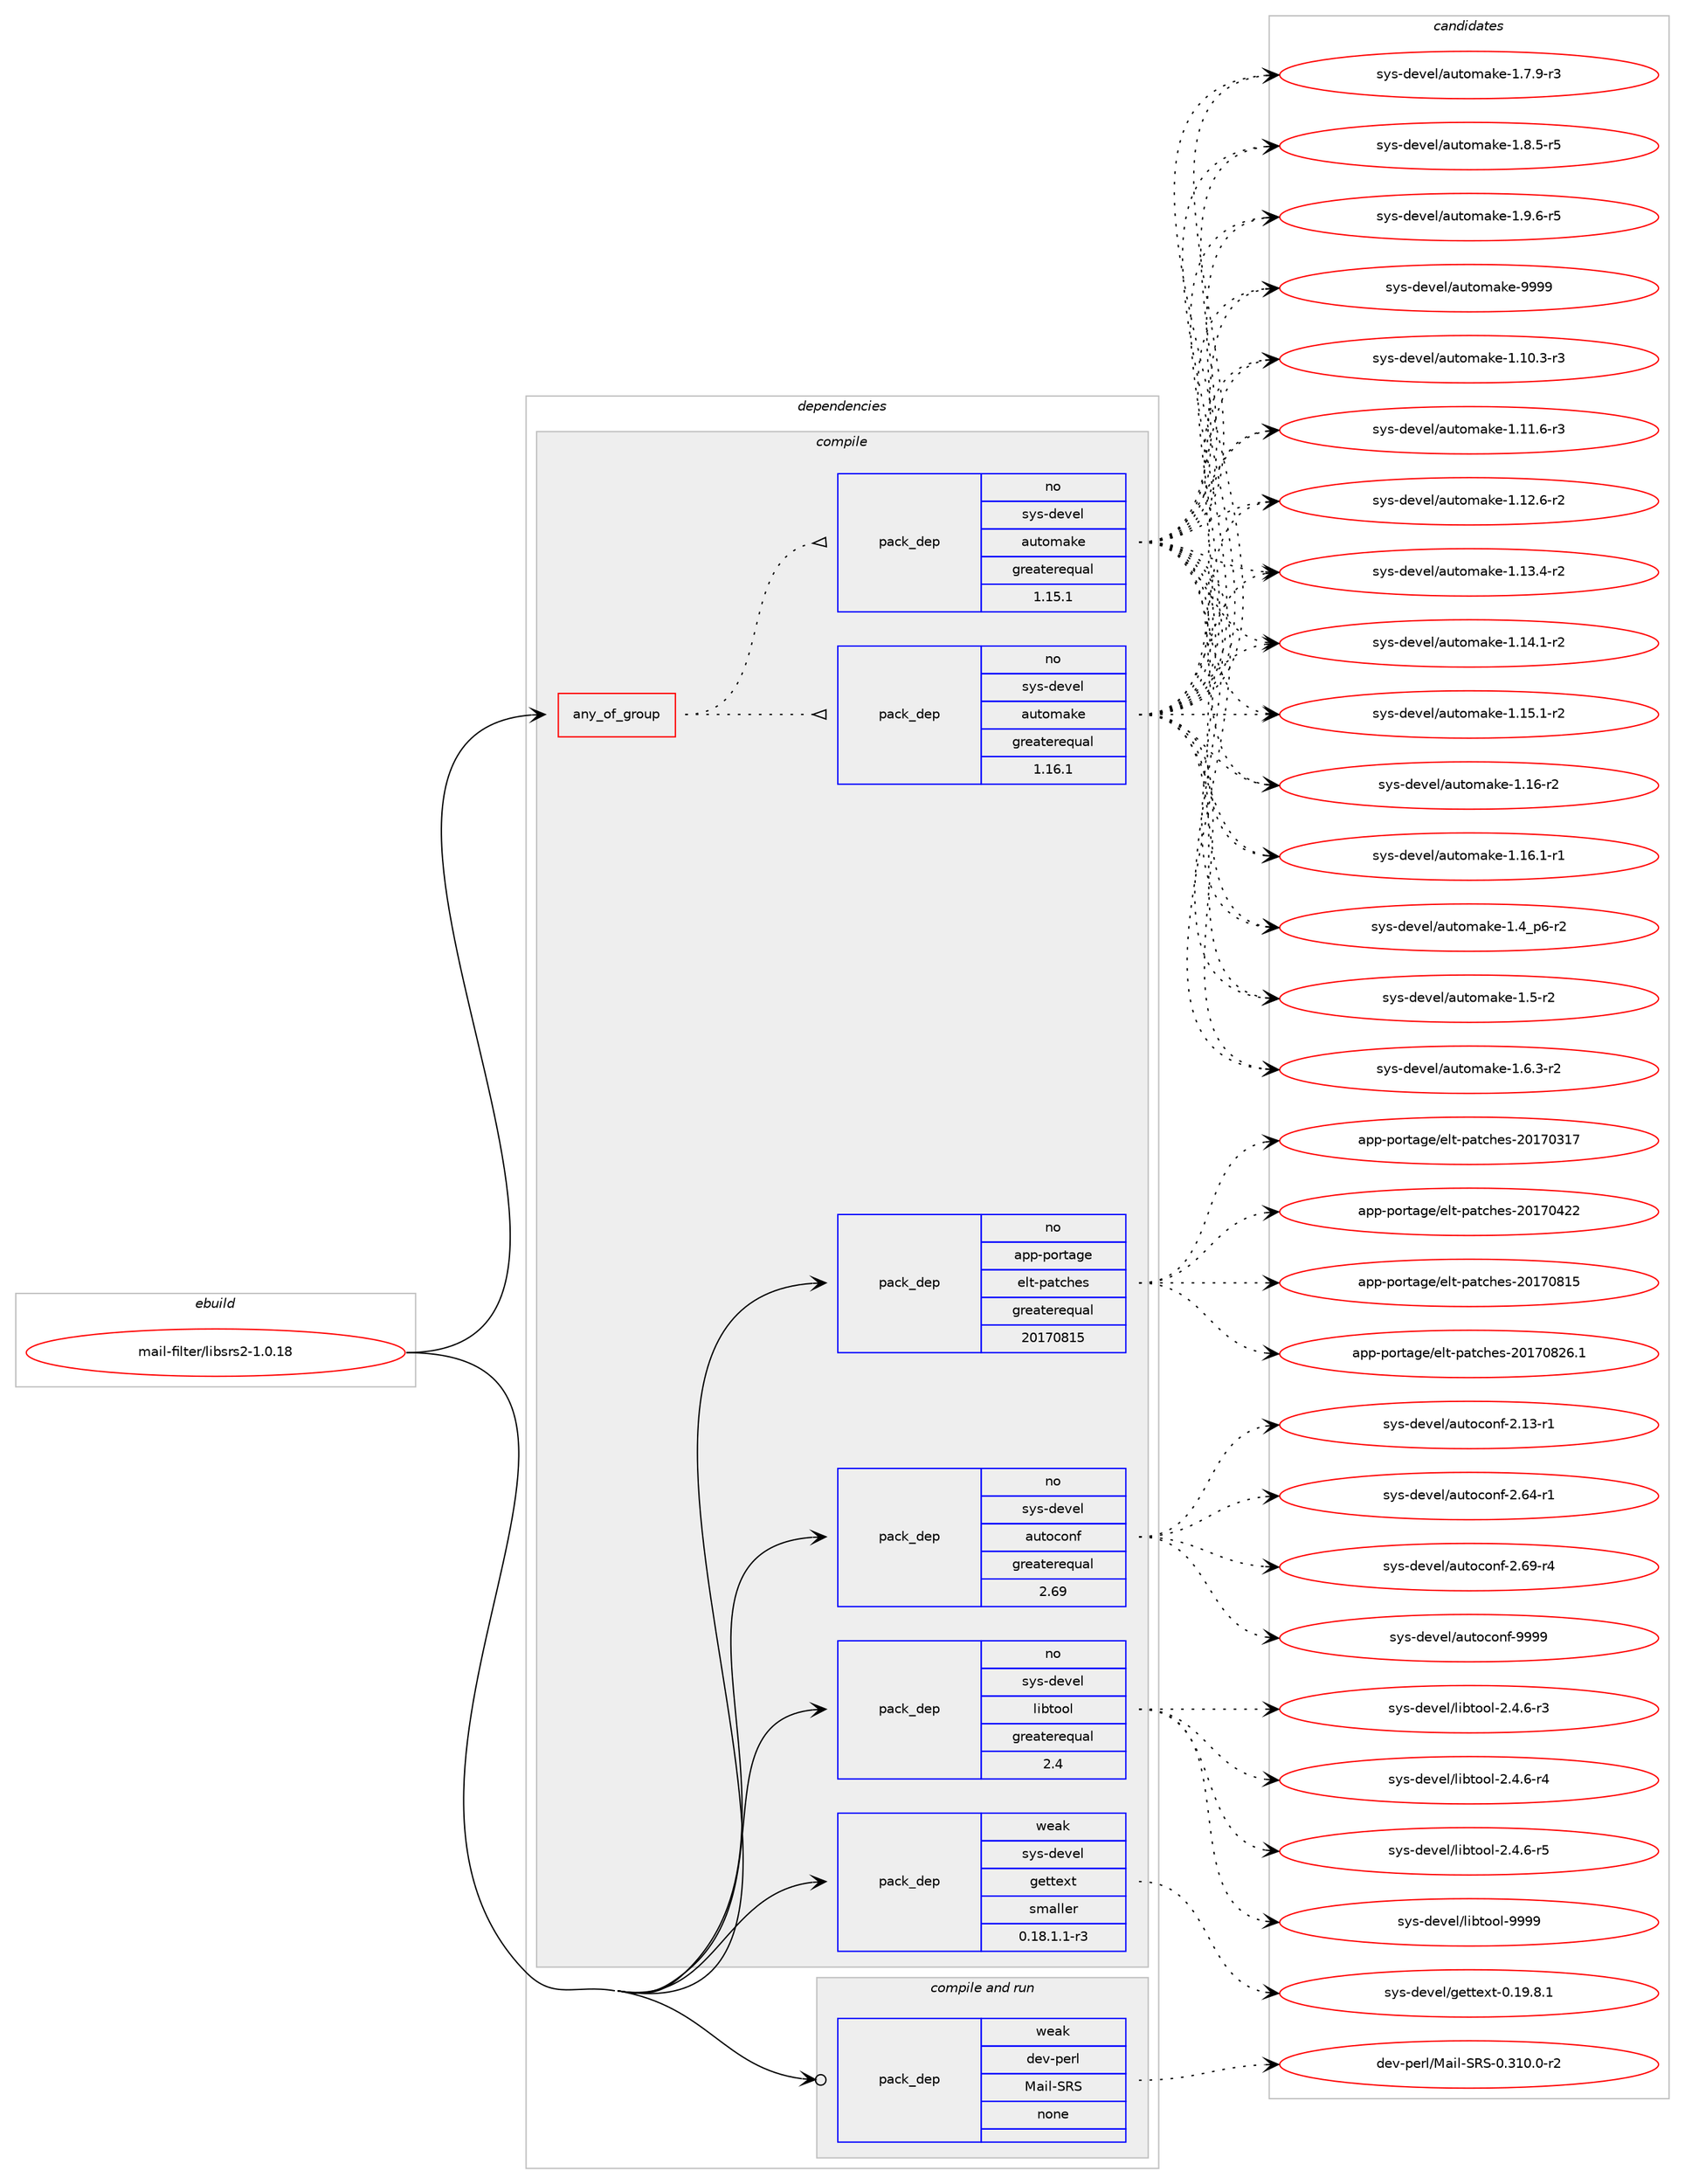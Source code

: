 digraph prolog {

# *************
# Graph options
# *************

newrank=true;
concentrate=true;
compound=true;
graph [rankdir=LR,fontname=Helvetica,fontsize=10,ranksep=1.5];#, ranksep=2.5, nodesep=0.2];
edge  [arrowhead=vee];
node  [fontname=Helvetica,fontsize=10];

# **********
# The ebuild
# **********

subgraph cluster_leftcol {
color=gray;
rank=same;
label=<<i>ebuild</i>>;
id [label="mail-filter/libsrs2-1.0.18", color=red, width=4, href="../mail-filter/libsrs2-1.0.18.svg"];
}

# ****************
# The dependencies
# ****************

subgraph cluster_midcol {
color=gray;
label=<<i>dependencies</i>>;
subgraph cluster_compile {
fillcolor="#eeeeee";
style=filled;
label=<<i>compile</i>>;
subgraph any24454 {
dependency1595330 [label=<<TABLE BORDER="0" CELLBORDER="1" CELLSPACING="0" CELLPADDING="4"><TR><TD CELLPADDING="10">any_of_group</TD></TR></TABLE>>, shape=none, color=red];subgraph pack1139378 {
dependency1595331 [label=<<TABLE BORDER="0" CELLBORDER="1" CELLSPACING="0" CELLPADDING="4" WIDTH="220"><TR><TD ROWSPAN="6" CELLPADDING="30">pack_dep</TD></TR><TR><TD WIDTH="110">no</TD></TR><TR><TD>sys-devel</TD></TR><TR><TD>automake</TD></TR><TR><TD>greaterequal</TD></TR><TR><TD>1.16.1</TD></TR></TABLE>>, shape=none, color=blue];
}
dependency1595330:e -> dependency1595331:w [weight=20,style="dotted",arrowhead="oinv"];
subgraph pack1139379 {
dependency1595332 [label=<<TABLE BORDER="0" CELLBORDER="1" CELLSPACING="0" CELLPADDING="4" WIDTH="220"><TR><TD ROWSPAN="6" CELLPADDING="30">pack_dep</TD></TR><TR><TD WIDTH="110">no</TD></TR><TR><TD>sys-devel</TD></TR><TR><TD>automake</TD></TR><TR><TD>greaterequal</TD></TR><TR><TD>1.15.1</TD></TR></TABLE>>, shape=none, color=blue];
}
dependency1595330:e -> dependency1595332:w [weight=20,style="dotted",arrowhead="oinv"];
}
id:e -> dependency1595330:w [weight=20,style="solid",arrowhead="vee"];
subgraph pack1139380 {
dependency1595333 [label=<<TABLE BORDER="0" CELLBORDER="1" CELLSPACING="0" CELLPADDING="4" WIDTH="220"><TR><TD ROWSPAN="6" CELLPADDING="30">pack_dep</TD></TR><TR><TD WIDTH="110">no</TD></TR><TR><TD>app-portage</TD></TR><TR><TD>elt-patches</TD></TR><TR><TD>greaterequal</TD></TR><TR><TD>20170815</TD></TR></TABLE>>, shape=none, color=blue];
}
id:e -> dependency1595333:w [weight=20,style="solid",arrowhead="vee"];
subgraph pack1139381 {
dependency1595334 [label=<<TABLE BORDER="0" CELLBORDER="1" CELLSPACING="0" CELLPADDING="4" WIDTH="220"><TR><TD ROWSPAN="6" CELLPADDING="30">pack_dep</TD></TR><TR><TD WIDTH="110">no</TD></TR><TR><TD>sys-devel</TD></TR><TR><TD>autoconf</TD></TR><TR><TD>greaterequal</TD></TR><TR><TD>2.69</TD></TR></TABLE>>, shape=none, color=blue];
}
id:e -> dependency1595334:w [weight=20,style="solid",arrowhead="vee"];
subgraph pack1139382 {
dependency1595335 [label=<<TABLE BORDER="0" CELLBORDER="1" CELLSPACING="0" CELLPADDING="4" WIDTH="220"><TR><TD ROWSPAN="6" CELLPADDING="30">pack_dep</TD></TR><TR><TD WIDTH="110">no</TD></TR><TR><TD>sys-devel</TD></TR><TR><TD>libtool</TD></TR><TR><TD>greaterequal</TD></TR><TR><TD>2.4</TD></TR></TABLE>>, shape=none, color=blue];
}
id:e -> dependency1595335:w [weight=20,style="solid",arrowhead="vee"];
subgraph pack1139383 {
dependency1595336 [label=<<TABLE BORDER="0" CELLBORDER="1" CELLSPACING="0" CELLPADDING="4" WIDTH="220"><TR><TD ROWSPAN="6" CELLPADDING="30">pack_dep</TD></TR><TR><TD WIDTH="110">weak</TD></TR><TR><TD>sys-devel</TD></TR><TR><TD>gettext</TD></TR><TR><TD>smaller</TD></TR><TR><TD>0.18.1.1-r3</TD></TR></TABLE>>, shape=none, color=blue];
}
id:e -> dependency1595336:w [weight=20,style="solid",arrowhead="vee"];
}
subgraph cluster_compileandrun {
fillcolor="#eeeeee";
style=filled;
label=<<i>compile and run</i>>;
subgraph pack1139384 {
dependency1595337 [label=<<TABLE BORDER="0" CELLBORDER="1" CELLSPACING="0" CELLPADDING="4" WIDTH="220"><TR><TD ROWSPAN="6" CELLPADDING="30">pack_dep</TD></TR><TR><TD WIDTH="110">weak</TD></TR><TR><TD>dev-perl</TD></TR><TR><TD>Mail-SRS</TD></TR><TR><TD>none</TD></TR><TR><TD></TD></TR></TABLE>>, shape=none, color=blue];
}
id:e -> dependency1595337:w [weight=20,style="solid",arrowhead="odotvee"];
}
subgraph cluster_run {
fillcolor="#eeeeee";
style=filled;
label=<<i>run</i>>;
}
}

# **************
# The candidates
# **************

subgraph cluster_choices {
rank=same;
color=gray;
label=<<i>candidates</i>>;

subgraph choice1139378 {
color=black;
nodesep=1;
choice11512111545100101118101108479711711611110997107101454946494846514511451 [label="sys-devel/automake-1.10.3-r3", color=red, width=4,href="../sys-devel/automake-1.10.3-r3.svg"];
choice11512111545100101118101108479711711611110997107101454946494946544511451 [label="sys-devel/automake-1.11.6-r3", color=red, width=4,href="../sys-devel/automake-1.11.6-r3.svg"];
choice11512111545100101118101108479711711611110997107101454946495046544511450 [label="sys-devel/automake-1.12.6-r2", color=red, width=4,href="../sys-devel/automake-1.12.6-r2.svg"];
choice11512111545100101118101108479711711611110997107101454946495146524511450 [label="sys-devel/automake-1.13.4-r2", color=red, width=4,href="../sys-devel/automake-1.13.4-r2.svg"];
choice11512111545100101118101108479711711611110997107101454946495246494511450 [label="sys-devel/automake-1.14.1-r2", color=red, width=4,href="../sys-devel/automake-1.14.1-r2.svg"];
choice11512111545100101118101108479711711611110997107101454946495346494511450 [label="sys-devel/automake-1.15.1-r2", color=red, width=4,href="../sys-devel/automake-1.15.1-r2.svg"];
choice1151211154510010111810110847971171161111099710710145494649544511450 [label="sys-devel/automake-1.16-r2", color=red, width=4,href="../sys-devel/automake-1.16-r2.svg"];
choice11512111545100101118101108479711711611110997107101454946495446494511449 [label="sys-devel/automake-1.16.1-r1", color=red, width=4,href="../sys-devel/automake-1.16.1-r1.svg"];
choice115121115451001011181011084797117116111109971071014549465295112544511450 [label="sys-devel/automake-1.4_p6-r2", color=red, width=4,href="../sys-devel/automake-1.4_p6-r2.svg"];
choice11512111545100101118101108479711711611110997107101454946534511450 [label="sys-devel/automake-1.5-r2", color=red, width=4,href="../sys-devel/automake-1.5-r2.svg"];
choice115121115451001011181011084797117116111109971071014549465446514511450 [label="sys-devel/automake-1.6.3-r2", color=red, width=4,href="../sys-devel/automake-1.6.3-r2.svg"];
choice115121115451001011181011084797117116111109971071014549465546574511451 [label="sys-devel/automake-1.7.9-r3", color=red, width=4,href="../sys-devel/automake-1.7.9-r3.svg"];
choice115121115451001011181011084797117116111109971071014549465646534511453 [label="sys-devel/automake-1.8.5-r5", color=red, width=4,href="../sys-devel/automake-1.8.5-r5.svg"];
choice115121115451001011181011084797117116111109971071014549465746544511453 [label="sys-devel/automake-1.9.6-r5", color=red, width=4,href="../sys-devel/automake-1.9.6-r5.svg"];
choice115121115451001011181011084797117116111109971071014557575757 [label="sys-devel/automake-9999", color=red, width=4,href="../sys-devel/automake-9999.svg"];
dependency1595331:e -> choice11512111545100101118101108479711711611110997107101454946494846514511451:w [style=dotted,weight="100"];
dependency1595331:e -> choice11512111545100101118101108479711711611110997107101454946494946544511451:w [style=dotted,weight="100"];
dependency1595331:e -> choice11512111545100101118101108479711711611110997107101454946495046544511450:w [style=dotted,weight="100"];
dependency1595331:e -> choice11512111545100101118101108479711711611110997107101454946495146524511450:w [style=dotted,weight="100"];
dependency1595331:e -> choice11512111545100101118101108479711711611110997107101454946495246494511450:w [style=dotted,weight="100"];
dependency1595331:e -> choice11512111545100101118101108479711711611110997107101454946495346494511450:w [style=dotted,weight="100"];
dependency1595331:e -> choice1151211154510010111810110847971171161111099710710145494649544511450:w [style=dotted,weight="100"];
dependency1595331:e -> choice11512111545100101118101108479711711611110997107101454946495446494511449:w [style=dotted,weight="100"];
dependency1595331:e -> choice115121115451001011181011084797117116111109971071014549465295112544511450:w [style=dotted,weight="100"];
dependency1595331:e -> choice11512111545100101118101108479711711611110997107101454946534511450:w [style=dotted,weight="100"];
dependency1595331:e -> choice115121115451001011181011084797117116111109971071014549465446514511450:w [style=dotted,weight="100"];
dependency1595331:e -> choice115121115451001011181011084797117116111109971071014549465546574511451:w [style=dotted,weight="100"];
dependency1595331:e -> choice115121115451001011181011084797117116111109971071014549465646534511453:w [style=dotted,weight="100"];
dependency1595331:e -> choice115121115451001011181011084797117116111109971071014549465746544511453:w [style=dotted,weight="100"];
dependency1595331:e -> choice115121115451001011181011084797117116111109971071014557575757:w [style=dotted,weight="100"];
}
subgraph choice1139379 {
color=black;
nodesep=1;
choice11512111545100101118101108479711711611110997107101454946494846514511451 [label="sys-devel/automake-1.10.3-r3", color=red, width=4,href="../sys-devel/automake-1.10.3-r3.svg"];
choice11512111545100101118101108479711711611110997107101454946494946544511451 [label="sys-devel/automake-1.11.6-r3", color=red, width=4,href="../sys-devel/automake-1.11.6-r3.svg"];
choice11512111545100101118101108479711711611110997107101454946495046544511450 [label="sys-devel/automake-1.12.6-r2", color=red, width=4,href="../sys-devel/automake-1.12.6-r2.svg"];
choice11512111545100101118101108479711711611110997107101454946495146524511450 [label="sys-devel/automake-1.13.4-r2", color=red, width=4,href="../sys-devel/automake-1.13.4-r2.svg"];
choice11512111545100101118101108479711711611110997107101454946495246494511450 [label="sys-devel/automake-1.14.1-r2", color=red, width=4,href="../sys-devel/automake-1.14.1-r2.svg"];
choice11512111545100101118101108479711711611110997107101454946495346494511450 [label="sys-devel/automake-1.15.1-r2", color=red, width=4,href="../sys-devel/automake-1.15.1-r2.svg"];
choice1151211154510010111810110847971171161111099710710145494649544511450 [label="sys-devel/automake-1.16-r2", color=red, width=4,href="../sys-devel/automake-1.16-r2.svg"];
choice11512111545100101118101108479711711611110997107101454946495446494511449 [label="sys-devel/automake-1.16.1-r1", color=red, width=4,href="../sys-devel/automake-1.16.1-r1.svg"];
choice115121115451001011181011084797117116111109971071014549465295112544511450 [label="sys-devel/automake-1.4_p6-r2", color=red, width=4,href="../sys-devel/automake-1.4_p6-r2.svg"];
choice11512111545100101118101108479711711611110997107101454946534511450 [label="sys-devel/automake-1.5-r2", color=red, width=4,href="../sys-devel/automake-1.5-r2.svg"];
choice115121115451001011181011084797117116111109971071014549465446514511450 [label="sys-devel/automake-1.6.3-r2", color=red, width=4,href="../sys-devel/automake-1.6.3-r2.svg"];
choice115121115451001011181011084797117116111109971071014549465546574511451 [label="sys-devel/automake-1.7.9-r3", color=red, width=4,href="../sys-devel/automake-1.7.9-r3.svg"];
choice115121115451001011181011084797117116111109971071014549465646534511453 [label="sys-devel/automake-1.8.5-r5", color=red, width=4,href="../sys-devel/automake-1.8.5-r5.svg"];
choice115121115451001011181011084797117116111109971071014549465746544511453 [label="sys-devel/automake-1.9.6-r5", color=red, width=4,href="../sys-devel/automake-1.9.6-r5.svg"];
choice115121115451001011181011084797117116111109971071014557575757 [label="sys-devel/automake-9999", color=red, width=4,href="../sys-devel/automake-9999.svg"];
dependency1595332:e -> choice11512111545100101118101108479711711611110997107101454946494846514511451:w [style=dotted,weight="100"];
dependency1595332:e -> choice11512111545100101118101108479711711611110997107101454946494946544511451:w [style=dotted,weight="100"];
dependency1595332:e -> choice11512111545100101118101108479711711611110997107101454946495046544511450:w [style=dotted,weight="100"];
dependency1595332:e -> choice11512111545100101118101108479711711611110997107101454946495146524511450:w [style=dotted,weight="100"];
dependency1595332:e -> choice11512111545100101118101108479711711611110997107101454946495246494511450:w [style=dotted,weight="100"];
dependency1595332:e -> choice11512111545100101118101108479711711611110997107101454946495346494511450:w [style=dotted,weight="100"];
dependency1595332:e -> choice1151211154510010111810110847971171161111099710710145494649544511450:w [style=dotted,weight="100"];
dependency1595332:e -> choice11512111545100101118101108479711711611110997107101454946495446494511449:w [style=dotted,weight="100"];
dependency1595332:e -> choice115121115451001011181011084797117116111109971071014549465295112544511450:w [style=dotted,weight="100"];
dependency1595332:e -> choice11512111545100101118101108479711711611110997107101454946534511450:w [style=dotted,weight="100"];
dependency1595332:e -> choice115121115451001011181011084797117116111109971071014549465446514511450:w [style=dotted,weight="100"];
dependency1595332:e -> choice115121115451001011181011084797117116111109971071014549465546574511451:w [style=dotted,weight="100"];
dependency1595332:e -> choice115121115451001011181011084797117116111109971071014549465646534511453:w [style=dotted,weight="100"];
dependency1595332:e -> choice115121115451001011181011084797117116111109971071014549465746544511453:w [style=dotted,weight="100"];
dependency1595332:e -> choice115121115451001011181011084797117116111109971071014557575757:w [style=dotted,weight="100"];
}
subgraph choice1139380 {
color=black;
nodesep=1;
choice97112112451121111141169710310147101108116451129711699104101115455048495548514955 [label="app-portage/elt-patches-20170317", color=red, width=4,href="../app-portage/elt-patches-20170317.svg"];
choice97112112451121111141169710310147101108116451129711699104101115455048495548525050 [label="app-portage/elt-patches-20170422", color=red, width=4,href="../app-portage/elt-patches-20170422.svg"];
choice97112112451121111141169710310147101108116451129711699104101115455048495548564953 [label="app-portage/elt-patches-20170815", color=red, width=4,href="../app-portage/elt-patches-20170815.svg"];
choice971121124511211111411697103101471011081164511297116991041011154550484955485650544649 [label="app-portage/elt-patches-20170826.1", color=red, width=4,href="../app-portage/elt-patches-20170826.1.svg"];
dependency1595333:e -> choice97112112451121111141169710310147101108116451129711699104101115455048495548514955:w [style=dotted,weight="100"];
dependency1595333:e -> choice97112112451121111141169710310147101108116451129711699104101115455048495548525050:w [style=dotted,weight="100"];
dependency1595333:e -> choice97112112451121111141169710310147101108116451129711699104101115455048495548564953:w [style=dotted,weight="100"];
dependency1595333:e -> choice971121124511211111411697103101471011081164511297116991041011154550484955485650544649:w [style=dotted,weight="100"];
}
subgraph choice1139381 {
color=black;
nodesep=1;
choice1151211154510010111810110847971171161119911111010245504649514511449 [label="sys-devel/autoconf-2.13-r1", color=red, width=4,href="../sys-devel/autoconf-2.13-r1.svg"];
choice1151211154510010111810110847971171161119911111010245504654524511449 [label="sys-devel/autoconf-2.64-r1", color=red, width=4,href="../sys-devel/autoconf-2.64-r1.svg"];
choice1151211154510010111810110847971171161119911111010245504654574511452 [label="sys-devel/autoconf-2.69-r4", color=red, width=4,href="../sys-devel/autoconf-2.69-r4.svg"];
choice115121115451001011181011084797117116111991111101024557575757 [label="sys-devel/autoconf-9999", color=red, width=4,href="../sys-devel/autoconf-9999.svg"];
dependency1595334:e -> choice1151211154510010111810110847971171161119911111010245504649514511449:w [style=dotted,weight="100"];
dependency1595334:e -> choice1151211154510010111810110847971171161119911111010245504654524511449:w [style=dotted,weight="100"];
dependency1595334:e -> choice1151211154510010111810110847971171161119911111010245504654574511452:w [style=dotted,weight="100"];
dependency1595334:e -> choice115121115451001011181011084797117116111991111101024557575757:w [style=dotted,weight="100"];
}
subgraph choice1139382 {
color=black;
nodesep=1;
choice1151211154510010111810110847108105981161111111084550465246544511451 [label="sys-devel/libtool-2.4.6-r3", color=red, width=4,href="../sys-devel/libtool-2.4.6-r3.svg"];
choice1151211154510010111810110847108105981161111111084550465246544511452 [label="sys-devel/libtool-2.4.6-r4", color=red, width=4,href="../sys-devel/libtool-2.4.6-r4.svg"];
choice1151211154510010111810110847108105981161111111084550465246544511453 [label="sys-devel/libtool-2.4.6-r5", color=red, width=4,href="../sys-devel/libtool-2.4.6-r5.svg"];
choice1151211154510010111810110847108105981161111111084557575757 [label="sys-devel/libtool-9999", color=red, width=4,href="../sys-devel/libtool-9999.svg"];
dependency1595335:e -> choice1151211154510010111810110847108105981161111111084550465246544511451:w [style=dotted,weight="100"];
dependency1595335:e -> choice1151211154510010111810110847108105981161111111084550465246544511452:w [style=dotted,weight="100"];
dependency1595335:e -> choice1151211154510010111810110847108105981161111111084550465246544511453:w [style=dotted,weight="100"];
dependency1595335:e -> choice1151211154510010111810110847108105981161111111084557575757:w [style=dotted,weight="100"];
}
subgraph choice1139383 {
color=black;
nodesep=1;
choice1151211154510010111810110847103101116116101120116454846495746564649 [label="sys-devel/gettext-0.19.8.1", color=red, width=4,href="../sys-devel/gettext-0.19.8.1.svg"];
dependency1595336:e -> choice1151211154510010111810110847103101116116101120116454846495746564649:w [style=dotted,weight="100"];
}
subgraph choice1139384 {
color=black;
nodesep=1;
choice100101118451121011141084777971051084583828345484651494846484511450 [label="dev-perl/Mail-SRS-0.310.0-r2", color=red, width=4,href="../dev-perl/Mail-SRS-0.310.0-r2.svg"];
dependency1595337:e -> choice100101118451121011141084777971051084583828345484651494846484511450:w [style=dotted,weight="100"];
}
}

}
